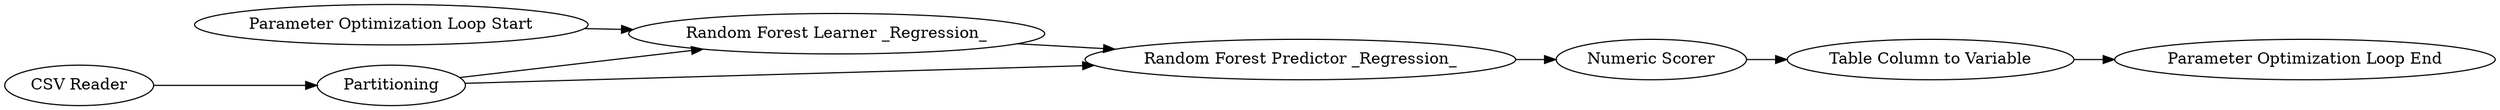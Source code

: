 digraph {
	1 [label="CSV Reader"]
	2 [label=Partitioning]
	94 [label="Parameter Optimization Loop Start"]
	95 [label="Random Forest Learner _Regression_"]
	96 [label="Random Forest Predictor _Regression_"]
	97 [label="Numeric Scorer"]
	100 [label="Table Column to Variable"]
	101 [label="Parameter Optimization Loop End"]
	1 -> 2
	2 -> 96
	2 -> 95
	94 -> 95
	95 -> 96
	96 -> 97
	97 -> 100
	100 -> 101
	rankdir=LR
}
